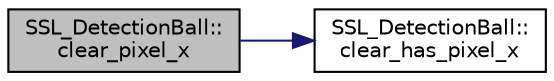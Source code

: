 digraph "SSL_DetectionBall::clear_pixel_x"
{
 // INTERACTIVE_SVG=YES
  edge [fontname="Helvetica",fontsize="10",labelfontname="Helvetica",labelfontsize="10"];
  node [fontname="Helvetica",fontsize="10",shape=record];
  rankdir="LR";
  Node1 [label="SSL_DetectionBall::\lclear_pixel_x",height=0.2,width=0.4,color="black", fillcolor="grey75", style="filled", fontcolor="black"];
  Node1 -> Node2 [color="midnightblue",fontsize="10",style="solid",fontname="Helvetica"];
  Node2 [label="SSL_DetectionBall::\lclear_has_pixel_x",height=0.2,width=0.4,color="black", fillcolor="white", style="filled",URL="$da/d53/class_s_s_l___detection_ball.html#aec1a3f160718f7c5324de6ebf54491fb"];
}
